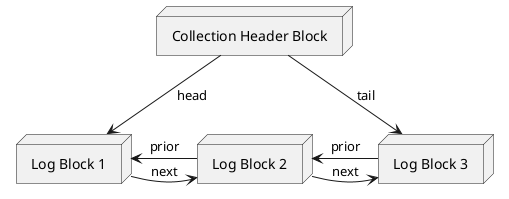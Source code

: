 @startuml

node "Collection Header Block" as CollectionHeaderBlock

node "Log Block 1" as LogBlock1
node "Log Block 2" as LogBlock2
node "Log Block 3" as LogBlock3

CollectionHeaderBlock --> LogBlock3 : tail
CollectionHeaderBlock --> LogBlock1 : head
LogBlock1 <- LogBlock2 : prior
LogBlock2 <- LogBlock3 : prior
LogBlock2 <- LogBlock1 : next
LogBlock3 <- LogBlock2 : next

@enduml
